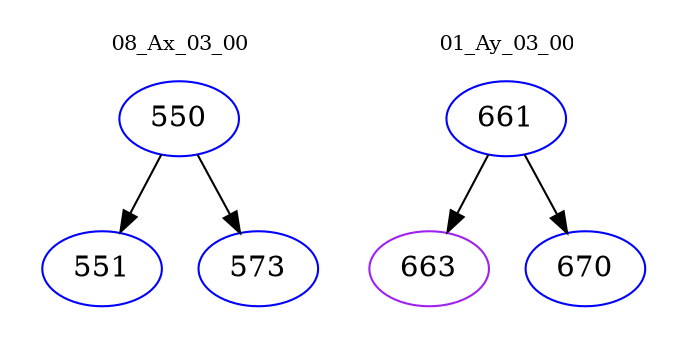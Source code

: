 digraph{
subgraph cluster_0 {
color = white
label = "08_Ax_03_00";
fontsize=10;
T0_550 [label="550", color="blue"]
T0_550 -> T0_551 [color="black"]
T0_551 [label="551", color="blue"]
T0_550 -> T0_573 [color="black"]
T0_573 [label="573", color="blue"]
}
subgraph cluster_1 {
color = white
label = "01_Ay_03_00";
fontsize=10;
T1_661 [label="661", color="blue"]
T1_661 -> T1_663 [color="black"]
T1_663 [label="663", color="purple"]
T1_661 -> T1_670 [color="black"]
T1_670 [label="670", color="blue"]
}
}
